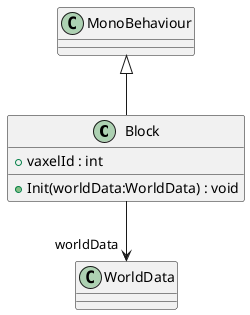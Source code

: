 @startuml
class Block {
    + vaxelId : int
    + Init(worldData:WorldData) : void
}
MonoBehaviour <|-- Block
Block --> "worldData" WorldData
@enduml
